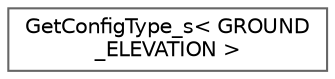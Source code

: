 digraph "Graphical Class Hierarchy"
{
 // LATEX_PDF_SIZE
  bgcolor="transparent";
  edge [fontname=Helvetica,fontsize=10,labelfontname=Helvetica,labelfontsize=10];
  node [fontname=Helvetica,fontsize=10,shape=box,height=0.2,width=0.4];
  rankdir="LR";
  Node0 [label="GetConfigType_s\< GROUND\l_ELEVATION \>",height=0.2,width=0.4,color="grey40", fillcolor="white", style="filled",URL="$structGetConfigType__s_3_01GROUND__ELEVATION_01_4.html",tooltip=" "];
}
